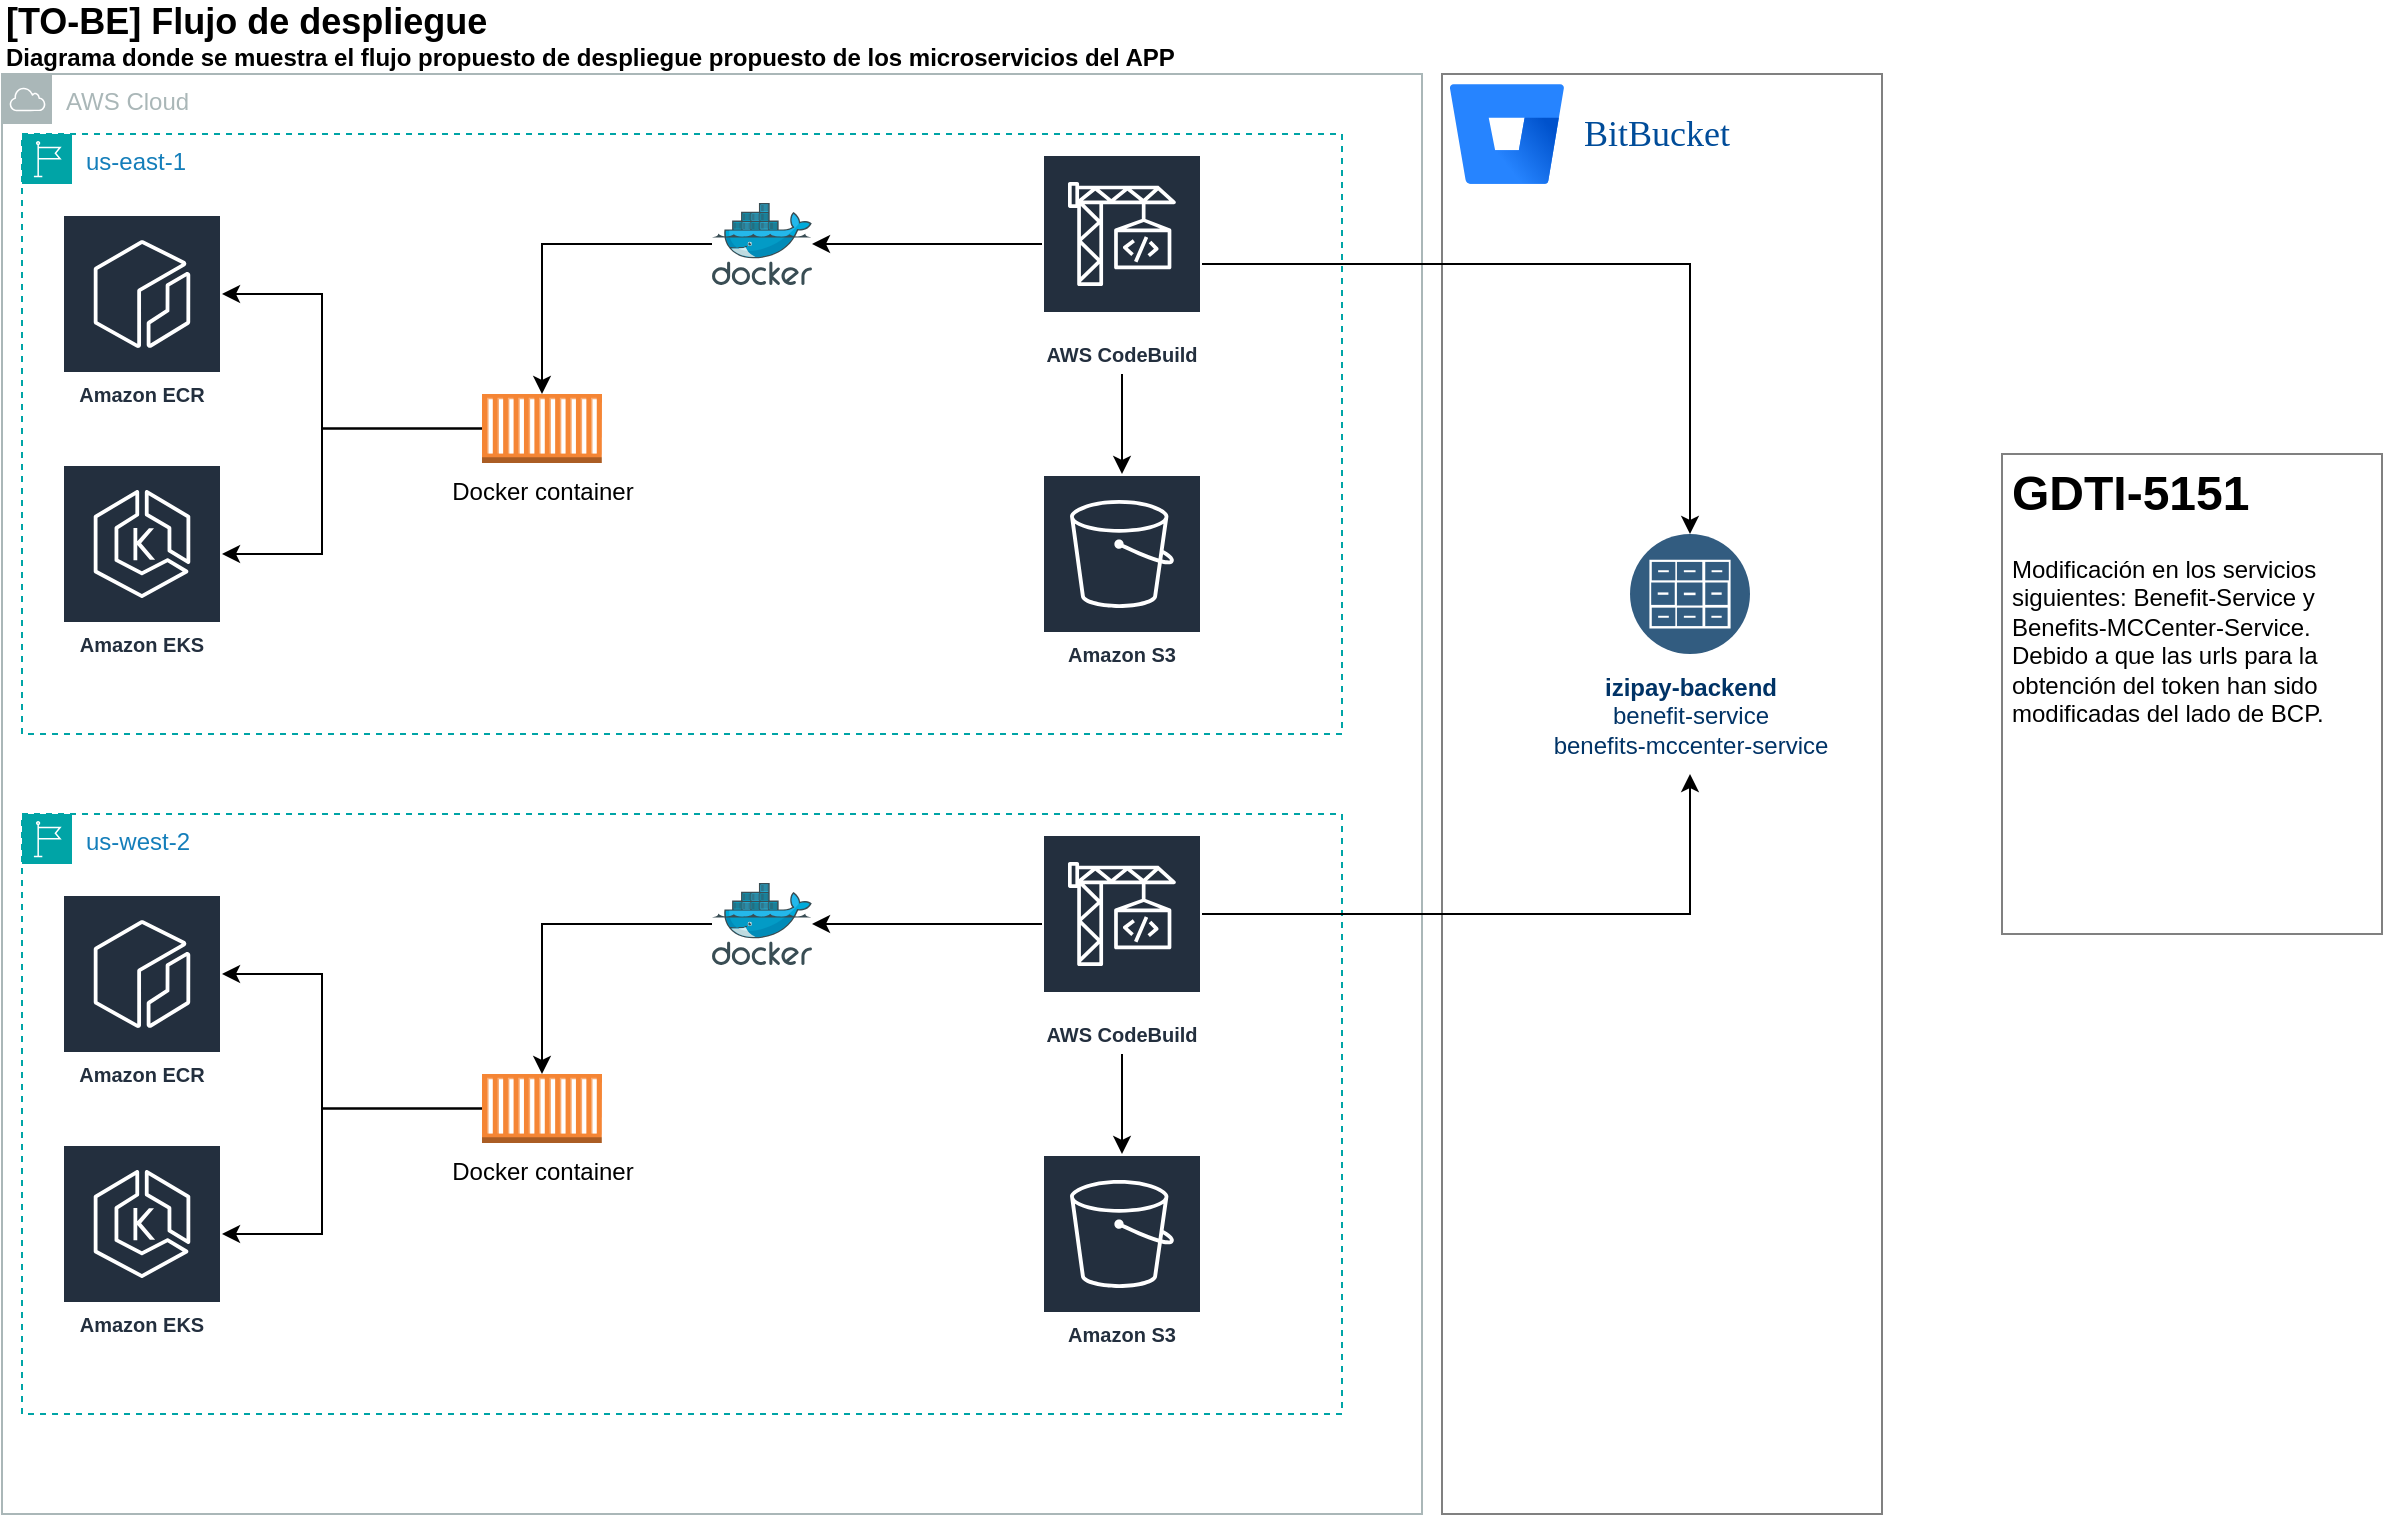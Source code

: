 <mxfile version="22.1.3" type="github">
  <diagram name="Página-1" id="O42QfGCBKt3wKBYl-j8I">
    <mxGraphModel dx="1562" dy="915" grid="0" gridSize="10" guides="1" tooltips="1" connect="1" arrows="1" fold="1" page="0" pageScale="1" pageWidth="827" pageHeight="1169" math="0" shadow="0">
      <root>
        <mxCell id="0" />
        <mxCell id="1" parent="0" />
        <mxCell id="AW1vwLAk8eoKNPpOY0Im-1" value="&lt;b&gt;&lt;font style=&quot;font-size: 18px;&quot;&gt;[TO-BE] Flujo de despliegue&lt;/font&gt;&lt;/b&gt;&lt;br&gt;&lt;b&gt;Diagrama donde se muestra el flujo propuesto de despliegue propuesto de los microservicios del APP&lt;/b&gt;" style="text;html=1;strokeColor=none;fillColor=none;align=left;verticalAlign=middle;whiteSpace=wrap;rounded=0;" vertex="1" parent="1">
          <mxGeometry x="40" y="46" width="770" height="30" as="geometry" />
        </mxCell>
        <mxCell id="AW1vwLAk8eoKNPpOY0Im-2" value="AWS Cloud" style="sketch=0;outlineConnect=0;gradientColor=none;html=1;whiteSpace=wrap;fontSize=12;fontStyle=0;shape=mxgraph.aws4.group;grIcon=mxgraph.aws4.group_aws_cloud;strokeColor=#AAB7B8;fillColor=none;verticalAlign=top;align=left;spacingLeft=30;fontColor=#AAB7B8;dashed=0;" vertex="1" parent="1">
          <mxGeometry x="40" y="80" width="710" height="720" as="geometry" />
        </mxCell>
        <mxCell id="AW1vwLAk8eoKNPpOY0Im-3" value="us-east-1" style="points=[[0,0],[0.25,0],[0.5,0],[0.75,0],[1,0],[1,0.25],[1,0.5],[1,0.75],[1,1],[0.75,1],[0.5,1],[0.25,1],[0,1],[0,0.75],[0,0.5],[0,0.25]];outlineConnect=0;gradientColor=none;html=1;whiteSpace=wrap;fontSize=12;fontStyle=0;container=1;pointerEvents=0;collapsible=0;recursiveResize=0;shape=mxgraph.aws4.group;grIcon=mxgraph.aws4.group_region;strokeColor=#00A4A6;fillColor=none;verticalAlign=top;align=left;spacingLeft=30;fontColor=#147EBA;dashed=1;" vertex="1" parent="1">
          <mxGeometry x="50" y="110" width="660" height="300" as="geometry" />
        </mxCell>
        <mxCell id="AW1vwLAk8eoKNPpOY0Im-4" value="Amazon ECR" style="sketch=0;outlineConnect=0;fontColor=#232F3E;gradientColor=none;strokeColor=#ffffff;fillColor=#232F3E;dashed=0;verticalLabelPosition=middle;verticalAlign=bottom;align=center;html=1;whiteSpace=wrap;fontSize=10;fontStyle=1;spacing=3;shape=mxgraph.aws4.productIcon;prIcon=mxgraph.aws4.ecr;" vertex="1" parent="AW1vwLAk8eoKNPpOY0Im-3">
          <mxGeometry x="20" y="40" width="80" height="100" as="geometry" />
        </mxCell>
        <mxCell id="AW1vwLAk8eoKNPpOY0Im-21" style="edgeStyle=orthogonalEdgeStyle;rounded=0;orthogonalLoop=1;jettySize=auto;html=1;" edge="1" parent="AW1vwLAk8eoKNPpOY0Im-3" source="AW1vwLAk8eoKNPpOY0Im-7" target="AW1vwLAk8eoKNPpOY0Im-20">
          <mxGeometry relative="1" as="geometry">
            <Array as="points">
              <mxPoint x="150" y="147" />
              <mxPoint x="150" y="210" />
            </Array>
          </mxGeometry>
        </mxCell>
        <mxCell id="AW1vwLAk8eoKNPpOY0Im-7" value="Docker container" style="outlineConnect=0;dashed=0;verticalLabelPosition=bottom;verticalAlign=top;align=center;html=1;shape=mxgraph.aws3.ec2_compute_container;fillColor=#F58534;gradientColor=none;" vertex="1" parent="AW1vwLAk8eoKNPpOY0Im-3">
          <mxGeometry x="230" y="130" width="60" height="34.5" as="geometry" />
        </mxCell>
        <mxCell id="AW1vwLAk8eoKNPpOY0Im-8" style="edgeStyle=orthogonalEdgeStyle;rounded=0;orthogonalLoop=1;jettySize=auto;html=1;entryX=1;entryY=0.4;entryDx=0;entryDy=0;entryPerimeter=0;" edge="1" parent="AW1vwLAk8eoKNPpOY0Im-3" source="AW1vwLAk8eoKNPpOY0Im-7" target="AW1vwLAk8eoKNPpOY0Im-4">
          <mxGeometry relative="1" as="geometry">
            <Array as="points">
              <mxPoint x="150" y="147" />
              <mxPoint x="150" y="80" />
            </Array>
          </mxGeometry>
        </mxCell>
        <mxCell id="AW1vwLAk8eoKNPpOY0Im-13" value="Amazon S3" style="sketch=0;outlineConnect=0;fontColor=#232F3E;gradientColor=none;strokeColor=#ffffff;fillColor=#232F3E;dashed=0;verticalLabelPosition=middle;verticalAlign=bottom;align=center;html=1;whiteSpace=wrap;fontSize=10;fontStyle=1;spacing=3;shape=mxgraph.aws4.productIcon;prIcon=mxgraph.aws4.s3;" vertex="1" parent="AW1vwLAk8eoKNPpOY0Im-3">
          <mxGeometry x="510" y="170" width="80" height="100" as="geometry" />
        </mxCell>
        <mxCell id="AW1vwLAk8eoKNPpOY0Im-14" value="" style="image;sketch=0;aspect=fixed;html=1;points=[];align=center;fontSize=12;image=img/lib/mscae/Docker.svg;" vertex="1" parent="AW1vwLAk8eoKNPpOY0Im-3">
          <mxGeometry x="345" y="34.5" width="50" height="41" as="geometry" />
        </mxCell>
        <mxCell id="AW1vwLAk8eoKNPpOY0Im-16" style="edgeStyle=orthogonalEdgeStyle;rounded=0;orthogonalLoop=1;jettySize=auto;html=1;entryX=0.5;entryY=0;entryDx=0;entryDy=0;entryPerimeter=0;" edge="1" parent="AW1vwLAk8eoKNPpOY0Im-3" source="AW1vwLAk8eoKNPpOY0Im-14" target="AW1vwLAk8eoKNPpOY0Im-7">
          <mxGeometry relative="1" as="geometry" />
        </mxCell>
        <mxCell id="AW1vwLAk8eoKNPpOY0Im-18" style="edgeStyle=orthogonalEdgeStyle;rounded=0;orthogonalLoop=1;jettySize=auto;html=1;" edge="1" parent="AW1vwLAk8eoKNPpOY0Im-3" source="AW1vwLAk8eoKNPpOY0Im-17" target="AW1vwLAk8eoKNPpOY0Im-14">
          <mxGeometry relative="1" as="geometry">
            <Array as="points">
              <mxPoint x="470" y="55" />
              <mxPoint x="470" y="55" />
            </Array>
          </mxGeometry>
        </mxCell>
        <mxCell id="AW1vwLAk8eoKNPpOY0Im-19" style="edgeStyle=orthogonalEdgeStyle;rounded=0;orthogonalLoop=1;jettySize=auto;html=1;" edge="1" parent="AW1vwLAk8eoKNPpOY0Im-3" source="AW1vwLAk8eoKNPpOY0Im-17" target="AW1vwLAk8eoKNPpOY0Im-13">
          <mxGeometry relative="1" as="geometry" />
        </mxCell>
        <mxCell id="AW1vwLAk8eoKNPpOY0Im-17" value="AWS CodeBuild" style="sketch=0;outlineConnect=0;fontColor=#232F3E;gradientColor=none;strokeColor=#ffffff;fillColor=#232F3E;dashed=0;verticalLabelPosition=middle;verticalAlign=bottom;align=center;html=1;whiteSpace=wrap;fontSize=10;fontStyle=1;spacing=3;shape=mxgraph.aws4.productIcon;prIcon=mxgraph.aws4.codebuild;" vertex="1" parent="AW1vwLAk8eoKNPpOY0Im-3">
          <mxGeometry x="510" y="10" width="80" height="110" as="geometry" />
        </mxCell>
        <mxCell id="AW1vwLAk8eoKNPpOY0Im-20" value="Amazon EKS" style="sketch=0;outlineConnect=0;fontColor=#232F3E;gradientColor=none;strokeColor=#ffffff;fillColor=#232F3E;dashed=0;verticalLabelPosition=middle;verticalAlign=bottom;align=center;html=1;whiteSpace=wrap;fontSize=10;fontStyle=1;spacing=3;shape=mxgraph.aws4.productIcon;prIcon=mxgraph.aws4.eks;" vertex="1" parent="AW1vwLAk8eoKNPpOY0Im-3">
          <mxGeometry x="20" y="165" width="80" height="100" as="geometry" />
        </mxCell>
        <mxCell id="AW1vwLAk8eoKNPpOY0Im-22" value="us-west-2" style="points=[[0,0],[0.25,0],[0.5,0],[0.75,0],[1,0],[1,0.25],[1,0.5],[1,0.75],[1,1],[0.75,1],[0.5,1],[0.25,1],[0,1],[0,0.75],[0,0.5],[0,0.25]];outlineConnect=0;gradientColor=none;html=1;whiteSpace=wrap;fontSize=12;fontStyle=0;container=1;pointerEvents=0;collapsible=0;recursiveResize=0;shape=mxgraph.aws4.group;grIcon=mxgraph.aws4.group_region;strokeColor=#00A4A6;fillColor=none;verticalAlign=top;align=left;spacingLeft=30;fontColor=#147EBA;dashed=1;" vertex="1" parent="1">
          <mxGeometry x="50" y="450" width="660" height="300" as="geometry" />
        </mxCell>
        <mxCell id="AW1vwLAk8eoKNPpOY0Im-23" value="Amazon ECR" style="sketch=0;outlineConnect=0;fontColor=#232F3E;gradientColor=none;strokeColor=#ffffff;fillColor=#232F3E;dashed=0;verticalLabelPosition=middle;verticalAlign=bottom;align=center;html=1;whiteSpace=wrap;fontSize=10;fontStyle=1;spacing=3;shape=mxgraph.aws4.productIcon;prIcon=mxgraph.aws4.ecr;" vertex="1" parent="AW1vwLAk8eoKNPpOY0Im-22">
          <mxGeometry x="20" y="40" width="80" height="100" as="geometry" />
        </mxCell>
        <mxCell id="AW1vwLAk8eoKNPpOY0Im-24" style="edgeStyle=orthogonalEdgeStyle;rounded=0;orthogonalLoop=1;jettySize=auto;html=1;" edge="1" parent="AW1vwLAk8eoKNPpOY0Im-22" source="AW1vwLAk8eoKNPpOY0Im-25" target="AW1vwLAk8eoKNPpOY0Im-33">
          <mxGeometry relative="1" as="geometry">
            <Array as="points">
              <mxPoint x="150" y="147" />
              <mxPoint x="150" y="210" />
            </Array>
          </mxGeometry>
        </mxCell>
        <mxCell id="AW1vwLAk8eoKNPpOY0Im-25" value="Docker container" style="outlineConnect=0;dashed=0;verticalLabelPosition=bottom;verticalAlign=top;align=center;html=1;shape=mxgraph.aws3.ec2_compute_container;fillColor=#F58534;gradientColor=none;" vertex="1" parent="AW1vwLAk8eoKNPpOY0Im-22">
          <mxGeometry x="230" y="130" width="60" height="34.5" as="geometry" />
        </mxCell>
        <mxCell id="AW1vwLAk8eoKNPpOY0Im-26" style="edgeStyle=orthogonalEdgeStyle;rounded=0;orthogonalLoop=1;jettySize=auto;html=1;entryX=1;entryY=0.4;entryDx=0;entryDy=0;entryPerimeter=0;" edge="1" parent="AW1vwLAk8eoKNPpOY0Im-22" source="AW1vwLAk8eoKNPpOY0Im-25" target="AW1vwLAk8eoKNPpOY0Im-23">
          <mxGeometry relative="1" as="geometry">
            <Array as="points">
              <mxPoint x="150" y="147" />
              <mxPoint x="150" y="80" />
            </Array>
          </mxGeometry>
        </mxCell>
        <mxCell id="AW1vwLAk8eoKNPpOY0Im-27" value="Amazon S3" style="sketch=0;outlineConnect=0;fontColor=#232F3E;gradientColor=none;strokeColor=#ffffff;fillColor=#232F3E;dashed=0;verticalLabelPosition=middle;verticalAlign=bottom;align=center;html=1;whiteSpace=wrap;fontSize=10;fontStyle=1;spacing=3;shape=mxgraph.aws4.productIcon;prIcon=mxgraph.aws4.s3;" vertex="1" parent="AW1vwLAk8eoKNPpOY0Im-22">
          <mxGeometry x="510" y="170" width="80" height="100" as="geometry" />
        </mxCell>
        <mxCell id="AW1vwLAk8eoKNPpOY0Im-28" value="" style="image;sketch=0;aspect=fixed;html=1;points=[];align=center;fontSize=12;image=img/lib/mscae/Docker.svg;" vertex="1" parent="AW1vwLAk8eoKNPpOY0Im-22">
          <mxGeometry x="345" y="34.5" width="50" height="41" as="geometry" />
        </mxCell>
        <mxCell id="AW1vwLAk8eoKNPpOY0Im-29" style="edgeStyle=orthogonalEdgeStyle;rounded=0;orthogonalLoop=1;jettySize=auto;html=1;entryX=0.5;entryY=0;entryDx=0;entryDy=0;entryPerimeter=0;" edge="1" parent="AW1vwLAk8eoKNPpOY0Im-22" source="AW1vwLAk8eoKNPpOY0Im-28" target="AW1vwLAk8eoKNPpOY0Im-25">
          <mxGeometry relative="1" as="geometry" />
        </mxCell>
        <mxCell id="AW1vwLAk8eoKNPpOY0Im-30" style="edgeStyle=orthogonalEdgeStyle;rounded=0;orthogonalLoop=1;jettySize=auto;html=1;" edge="1" parent="AW1vwLAk8eoKNPpOY0Im-22" source="AW1vwLAk8eoKNPpOY0Im-32" target="AW1vwLAk8eoKNPpOY0Im-28">
          <mxGeometry relative="1" as="geometry">
            <Array as="points">
              <mxPoint x="470" y="55" />
              <mxPoint x="470" y="55" />
            </Array>
          </mxGeometry>
        </mxCell>
        <mxCell id="AW1vwLAk8eoKNPpOY0Im-31" style="edgeStyle=orthogonalEdgeStyle;rounded=0;orthogonalLoop=1;jettySize=auto;html=1;" edge="1" parent="AW1vwLAk8eoKNPpOY0Im-22" source="AW1vwLAk8eoKNPpOY0Im-32" target="AW1vwLAk8eoKNPpOY0Im-27">
          <mxGeometry relative="1" as="geometry" />
        </mxCell>
        <mxCell id="AW1vwLAk8eoKNPpOY0Im-32" value="AWS CodeBuild" style="sketch=0;outlineConnect=0;fontColor=#232F3E;gradientColor=none;strokeColor=#ffffff;fillColor=#232F3E;dashed=0;verticalLabelPosition=middle;verticalAlign=bottom;align=center;html=1;whiteSpace=wrap;fontSize=10;fontStyle=1;spacing=3;shape=mxgraph.aws4.productIcon;prIcon=mxgraph.aws4.codebuild;" vertex="1" parent="AW1vwLAk8eoKNPpOY0Im-22">
          <mxGeometry x="510" y="10" width="80" height="110" as="geometry" />
        </mxCell>
        <mxCell id="AW1vwLAk8eoKNPpOY0Im-33" value="Amazon EKS" style="sketch=0;outlineConnect=0;fontColor=#232F3E;gradientColor=none;strokeColor=#ffffff;fillColor=#232F3E;dashed=0;verticalLabelPosition=middle;verticalAlign=bottom;align=center;html=1;whiteSpace=wrap;fontSize=10;fontStyle=1;spacing=3;shape=mxgraph.aws4.productIcon;prIcon=mxgraph.aws4.eks;" vertex="1" parent="AW1vwLAk8eoKNPpOY0Im-22">
          <mxGeometry x="20" y="165" width="80" height="100" as="geometry" />
        </mxCell>
        <mxCell id="AW1vwLAk8eoKNPpOY0Im-37" value="" style="rounded=0;whiteSpace=wrap;html=1;strokeColor=#808080;" vertex="1" parent="1">
          <mxGeometry x="760" y="80" width="220" height="720" as="geometry" />
        </mxCell>
        <mxCell id="AW1vwLAk8eoKNPpOY0Im-38" value="" style="image;html=1;image=img/lib/atlassian/Bitbucket_Logo.svg;" vertex="1" parent="1">
          <mxGeometry x="764" y="85" width="57" height="50" as="geometry" />
        </mxCell>
        <mxCell id="AW1vwLAk8eoKNPpOY0Im-39" value="&lt;pre&gt;&lt;font color=&quot;#004c99&quot; style=&quot;font-size: 18px;&quot; face=&quot;Tahoma&quot;&gt;BitBucket&lt;/font&gt;&lt;/pre&gt;" style="text;html=1;strokeColor=none;fillColor=none;align=center;verticalAlign=middle;whiteSpace=wrap;rounded=0;" vertex="1" parent="1">
          <mxGeometry x="821" y="95" width="93" height="30" as="geometry" />
        </mxCell>
        <mxCell id="AW1vwLAk8eoKNPpOY0Im-40" value="&lt;font color=&quot;#003366&quot;&gt;&lt;b&gt;izipay-backend&lt;/b&gt;&lt;br&gt;benefit-service&lt;br&gt;benefits-mccenter-service&lt;/font&gt;" style="image;aspect=fixed;perimeter=ellipsePerimeter;html=1;align=center;shadow=0;dashed=0;fontColor=#4277BB;labelBackgroundColor=default;fontSize=12;spacingTop=3;image=img/lib/ibm/data/file_repository.svg;" vertex="1" parent="1">
          <mxGeometry x="854" y="310" width="60" height="60" as="geometry" />
        </mxCell>
        <mxCell id="AW1vwLAk8eoKNPpOY0Im-41" style="edgeStyle=orthogonalEdgeStyle;rounded=0;orthogonalLoop=1;jettySize=auto;html=1;" edge="1" parent="1" source="AW1vwLAk8eoKNPpOY0Im-17" target="AW1vwLAk8eoKNPpOY0Im-40">
          <mxGeometry relative="1" as="geometry" />
        </mxCell>
        <mxCell id="AW1vwLAk8eoKNPpOY0Im-42" style="edgeStyle=orthogonalEdgeStyle;rounded=0;orthogonalLoop=1;jettySize=auto;html=1;" edge="1" parent="1" source="AW1vwLAk8eoKNPpOY0Im-32">
          <mxGeometry relative="1" as="geometry">
            <mxPoint x="884" y="430" as="targetPoint" />
            <Array as="points">
              <mxPoint x="884" y="500" />
            </Array>
          </mxGeometry>
        </mxCell>
        <mxCell id="AW1vwLAk8eoKNPpOY0Im-43" value="&lt;h1&gt;GDTI-5151&lt;/h1&gt;&lt;p data-pm-slice=&quot;1 1 []&quot;&gt;Modificación en los servicios siguientes: Benefit-Service y Benefits-MCCenter-Service. Debido a que las urls para la obtención del token han sido modificadas del lado de BCP.&lt;/p&gt;" style="text;html=1;strokeColor=#808080;fillColor=none;spacing=5;spacingTop=-20;whiteSpace=wrap;overflow=hidden;rounded=0;" vertex="1" parent="1">
          <mxGeometry x="1040" y="270" width="190" height="240" as="geometry" />
        </mxCell>
      </root>
    </mxGraphModel>
  </diagram>
</mxfile>
